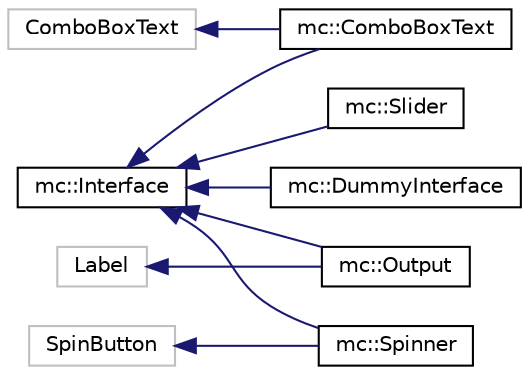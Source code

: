 digraph "Graphical Class Hierarchy"
{
  edge [fontname="Helvetica",fontsize="10",labelfontname="Helvetica",labelfontsize="10"];
  node [fontname="Helvetica",fontsize="10",shape=record];
  rankdir="LR";
  Node1 [label="ComboBoxText",height=0.2,width=0.4,color="grey75", fillcolor="white", style="filled"];
  Node1 -> Node2 [dir="back",color="midnightblue",fontsize="10",style="solid",fontname="Helvetica"];
  Node2 [label="mc::ComboBoxText",height=0.2,width=0.4,color="black", fillcolor="white", style="filled",URL="$classmc_1_1ComboBoxText.html"];
  Node3 [label="mc::Interface",height=0.2,width=0.4,color="black", fillcolor="white", style="filled",URL="$classmc_1_1Interface.html"];
  Node3 -> Node2 [dir="back",color="midnightblue",fontsize="10",style="solid",fontname="Helvetica"];
  Node3 -> Node4 [dir="back",color="midnightblue",fontsize="10",style="solid",fontname="Helvetica"];
  Node4 [label="mc::DummyInterface",height=0.2,width=0.4,color="black", fillcolor="white", style="filled",URL="$classmc_1_1DummyInterface.html"];
  Node3 -> Node5 [dir="back",color="midnightblue",fontsize="10",style="solid",fontname="Helvetica"];
  Node5 [label="mc::Output",height=0.2,width=0.4,color="black", fillcolor="white", style="filled",URL="$classmc_1_1Output.html"];
  Node3 -> Node6 [dir="back",color="midnightblue",fontsize="10",style="solid",fontname="Helvetica"];
  Node6 [label="mc::Slider",height=0.2,width=0.4,color="black", fillcolor="white", style="filled",URL="$classmc_1_1Slider.html"];
  Node3 -> Node7 [dir="back",color="midnightblue",fontsize="10",style="solid",fontname="Helvetica"];
  Node7 [label="mc::Spinner",height=0.2,width=0.4,color="black", fillcolor="white", style="filled",URL="$classmc_1_1Spinner.html"];
  Node8 [label="Label",height=0.2,width=0.4,color="grey75", fillcolor="white", style="filled"];
  Node8 -> Node5 [dir="back",color="midnightblue",fontsize="10",style="solid",fontname="Helvetica"];
  Node9 [label="SpinButton",height=0.2,width=0.4,color="grey75", fillcolor="white", style="filled"];
  Node9 -> Node7 [dir="back",color="midnightblue",fontsize="10",style="solid",fontname="Helvetica"];
}
